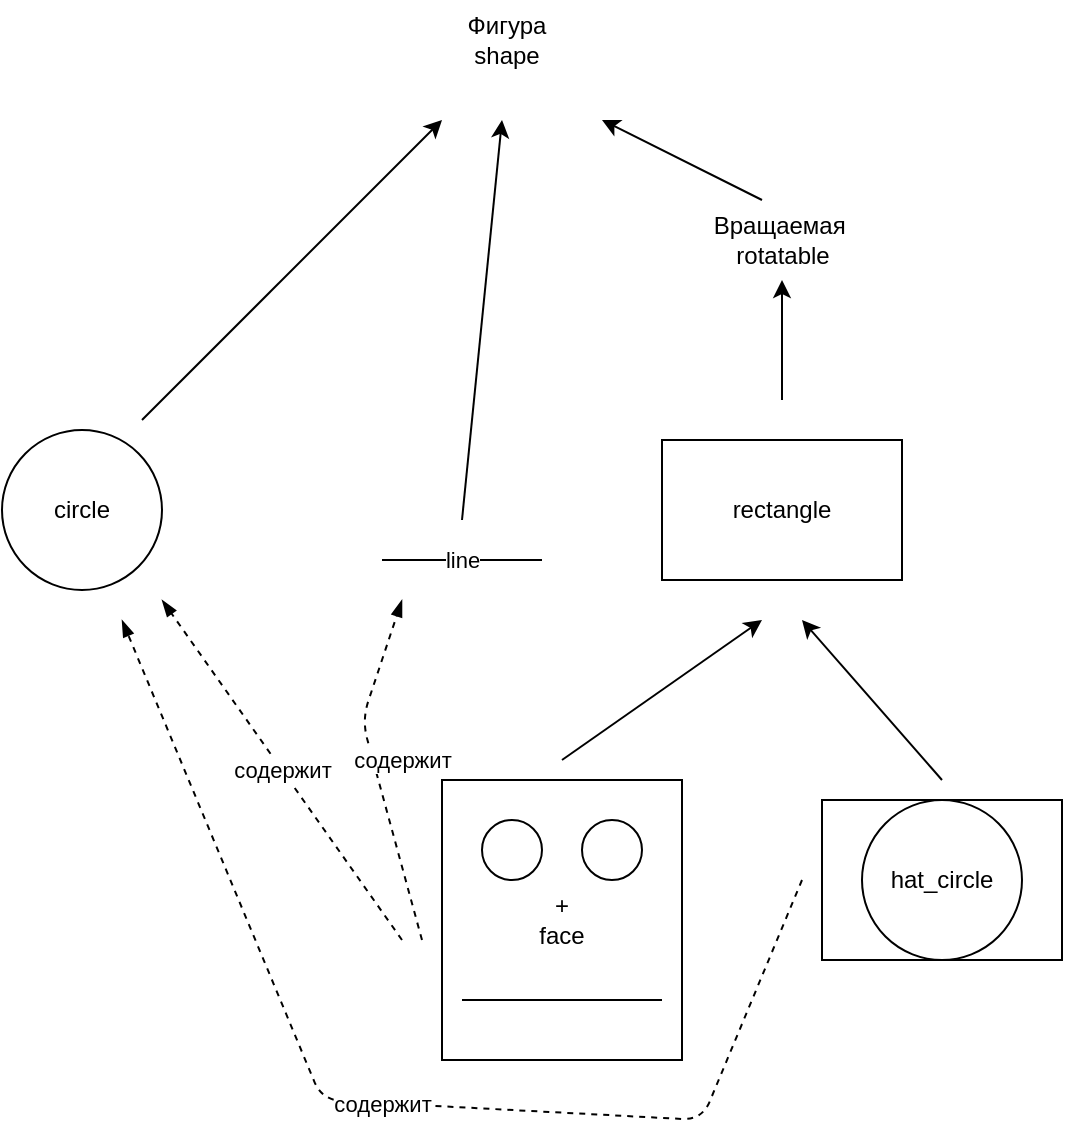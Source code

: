 <mxfile version="14.1.8" type="device"><diagram name="Page-1" id="edf60f1a-56cd-e834-aa8a-f176f3a09ee4"><mxGraphModel dx="1185" dy="685" grid="1" gridSize="10" guides="1" tooltips="1" connect="1" arrows="1" fold="1" page="1" pageScale="1" pageWidth="850" pageHeight="1100" background="#ffffff" math="0" shadow="0"><root><mxCell id="0"/><mxCell id="1" parent="0"/><mxCell id="--QwlCDjF55uEaDmrlmg-1" value="Фигура&lt;br&gt;shape" style="text;html=1;strokeColor=none;fillColor=none;align=center;verticalAlign=middle;whiteSpace=wrap;rounded=0;" vertex="1" parent="1"><mxGeometry x="405" y="10" width="55" height="40" as="geometry"/></mxCell><mxCell id="--QwlCDjF55uEaDmrlmg-2" value="Вращаемая&amp;nbsp;&lt;br&gt;rotatable" style="text;html=1;align=center;verticalAlign=middle;resizable=0;points=[];autosize=1;" vertex="1" parent="1"><mxGeometry x="530" y="115" width="80" height="30" as="geometry"/></mxCell><mxCell id="--QwlCDjF55uEaDmrlmg-4" value="rectangle" style="rounded=0;whiteSpace=wrap;html=1;" vertex="1" parent="1"><mxGeometry x="510" y="230" width="120" height="70" as="geometry"/></mxCell><mxCell id="--QwlCDjF55uEaDmrlmg-5" value="+&lt;br&gt;face" style="rounded=0;whiteSpace=wrap;html=1;" vertex="1" parent="1"><mxGeometry x="400" y="400" width="120" height="140" as="geometry"/></mxCell><mxCell id="--QwlCDjF55uEaDmrlmg-6" value="" style="ellipse;whiteSpace=wrap;html=1;aspect=fixed;" vertex="1" parent="1"><mxGeometry x="420" y="420" width="30" height="30" as="geometry"/></mxCell><mxCell id="--QwlCDjF55uEaDmrlmg-7" value="" style="ellipse;whiteSpace=wrap;html=1;aspect=fixed;" vertex="1" parent="1"><mxGeometry x="470" y="420" width="30" height="30" as="geometry"/></mxCell><mxCell id="--QwlCDjF55uEaDmrlmg-12" value="" style="shape=link;html=1;width=0;" edge="1" parent="1"><mxGeometry width="100" relative="1" as="geometry"><mxPoint x="410" y="510" as="sourcePoint"/><mxPoint x="510" y="510" as="targetPoint"/><Array as="points"><mxPoint x="470" y="510"/></Array></mxGeometry></mxCell><mxCell id="--QwlCDjF55uEaDmrlmg-14" value="circle" style="ellipse;whiteSpace=wrap;html=1;aspect=fixed;" vertex="1" parent="1"><mxGeometry x="180" y="225" width="80" height="80" as="geometry"/></mxCell><mxCell id="--QwlCDjF55uEaDmrlmg-16" value="" style="endArrow=classic;html=1;" edge="1" parent="1"><mxGeometry width="50" height="50" relative="1" as="geometry"><mxPoint x="250" y="220" as="sourcePoint"/><mxPoint x="400" y="70" as="targetPoint"/></mxGeometry></mxCell><mxCell id="--QwlCDjF55uEaDmrlmg-17" value="" style="endArrow=classic;html=1;" edge="1" parent="1"><mxGeometry width="50" height="50" relative="1" as="geometry"><mxPoint x="560" y="110" as="sourcePoint"/><mxPoint x="480" y="70" as="targetPoint"/></mxGeometry></mxCell><mxCell id="--QwlCDjF55uEaDmrlmg-18" value="" style="endArrow=classic;html=1;" edge="1" parent="1"><mxGeometry width="50" height="50" relative="1" as="geometry"><mxPoint x="570" y="210" as="sourcePoint"/><mxPoint x="570" y="150" as="targetPoint"/></mxGeometry></mxCell><mxCell id="--QwlCDjF55uEaDmrlmg-19" value="" style="endArrow=classic;html=1;" edge="1" parent="1"><mxGeometry width="50" height="50" relative="1" as="geometry"><mxPoint x="460" y="390" as="sourcePoint"/><mxPoint x="560" y="320" as="targetPoint"/></mxGeometry></mxCell><mxCell id="--QwlCDjF55uEaDmrlmg-20" value="line" style="endArrow=none;html=1;" edge="1" parent="1"><mxGeometry width="50" height="50" relative="1" as="geometry"><mxPoint x="370" y="290" as="sourcePoint"/><mxPoint x="450" y="290" as="targetPoint"/></mxGeometry></mxCell><mxCell id="--QwlCDjF55uEaDmrlmg-21" value="" style="endArrow=classic;html=1;" edge="1" parent="1"><mxGeometry width="50" height="50" relative="1" as="geometry"><mxPoint x="410" y="270" as="sourcePoint"/><mxPoint x="430" y="70" as="targetPoint"/></mxGeometry></mxCell><mxCell id="--QwlCDjF55uEaDmrlmg-23" value="содержит" style="endArrow=blockThin;dashed=1;html=1;endFill=1;" edge="1" parent="1"><mxGeometry width="50" height="50" relative="1" as="geometry"><mxPoint x="380" y="480" as="sourcePoint"/><mxPoint x="260" y="310" as="targetPoint"/></mxGeometry></mxCell><mxCell id="--QwlCDjF55uEaDmrlmg-24" value="содержит" style="endArrow=blockThin;dashed=1;html=1;endFill=1;" edge="1" parent="1"><mxGeometry x="0.009" y="-14" width="50" height="50" relative="1" as="geometry"><mxPoint x="390" y="480" as="sourcePoint"/><mxPoint x="380" y="310" as="targetPoint"/><Array as="points"><mxPoint x="360" y="370"/></Array><mxPoint as="offset"/></mxGeometry></mxCell><mxCell id="--QwlCDjF55uEaDmrlmg-25" value="" style="rounded=0;whiteSpace=wrap;html=1;" vertex="1" parent="1"><mxGeometry x="590" y="410" width="120" height="80" as="geometry"/></mxCell><mxCell id="--QwlCDjF55uEaDmrlmg-27" value="hat_circle" style="ellipse;whiteSpace=wrap;html=1;aspect=fixed;" vertex="1" parent="1"><mxGeometry x="610" y="410" width="80" height="80" as="geometry"/></mxCell><mxCell id="--QwlCDjF55uEaDmrlmg-28" value="" style="endArrow=classic;html=1;" edge="1" parent="1"><mxGeometry width="50" height="50" relative="1" as="geometry"><mxPoint x="650" y="400" as="sourcePoint"/><mxPoint x="580" y="320" as="targetPoint"/></mxGeometry></mxCell><mxCell id="--QwlCDjF55uEaDmrlmg-29" value="содержит" style="endArrow=blockThin;dashed=1;html=1;endFill=1;" edge="1" parent="1"><mxGeometry width="50" height="50" relative="1" as="geometry"><mxPoint x="580" y="450" as="sourcePoint"/><mxPoint x="240" y="320" as="targetPoint"/><Array as="points"><mxPoint x="530" y="570"/><mxPoint x="340" y="560"/></Array></mxGeometry></mxCell></root></mxGraphModel></diagram></mxfile>